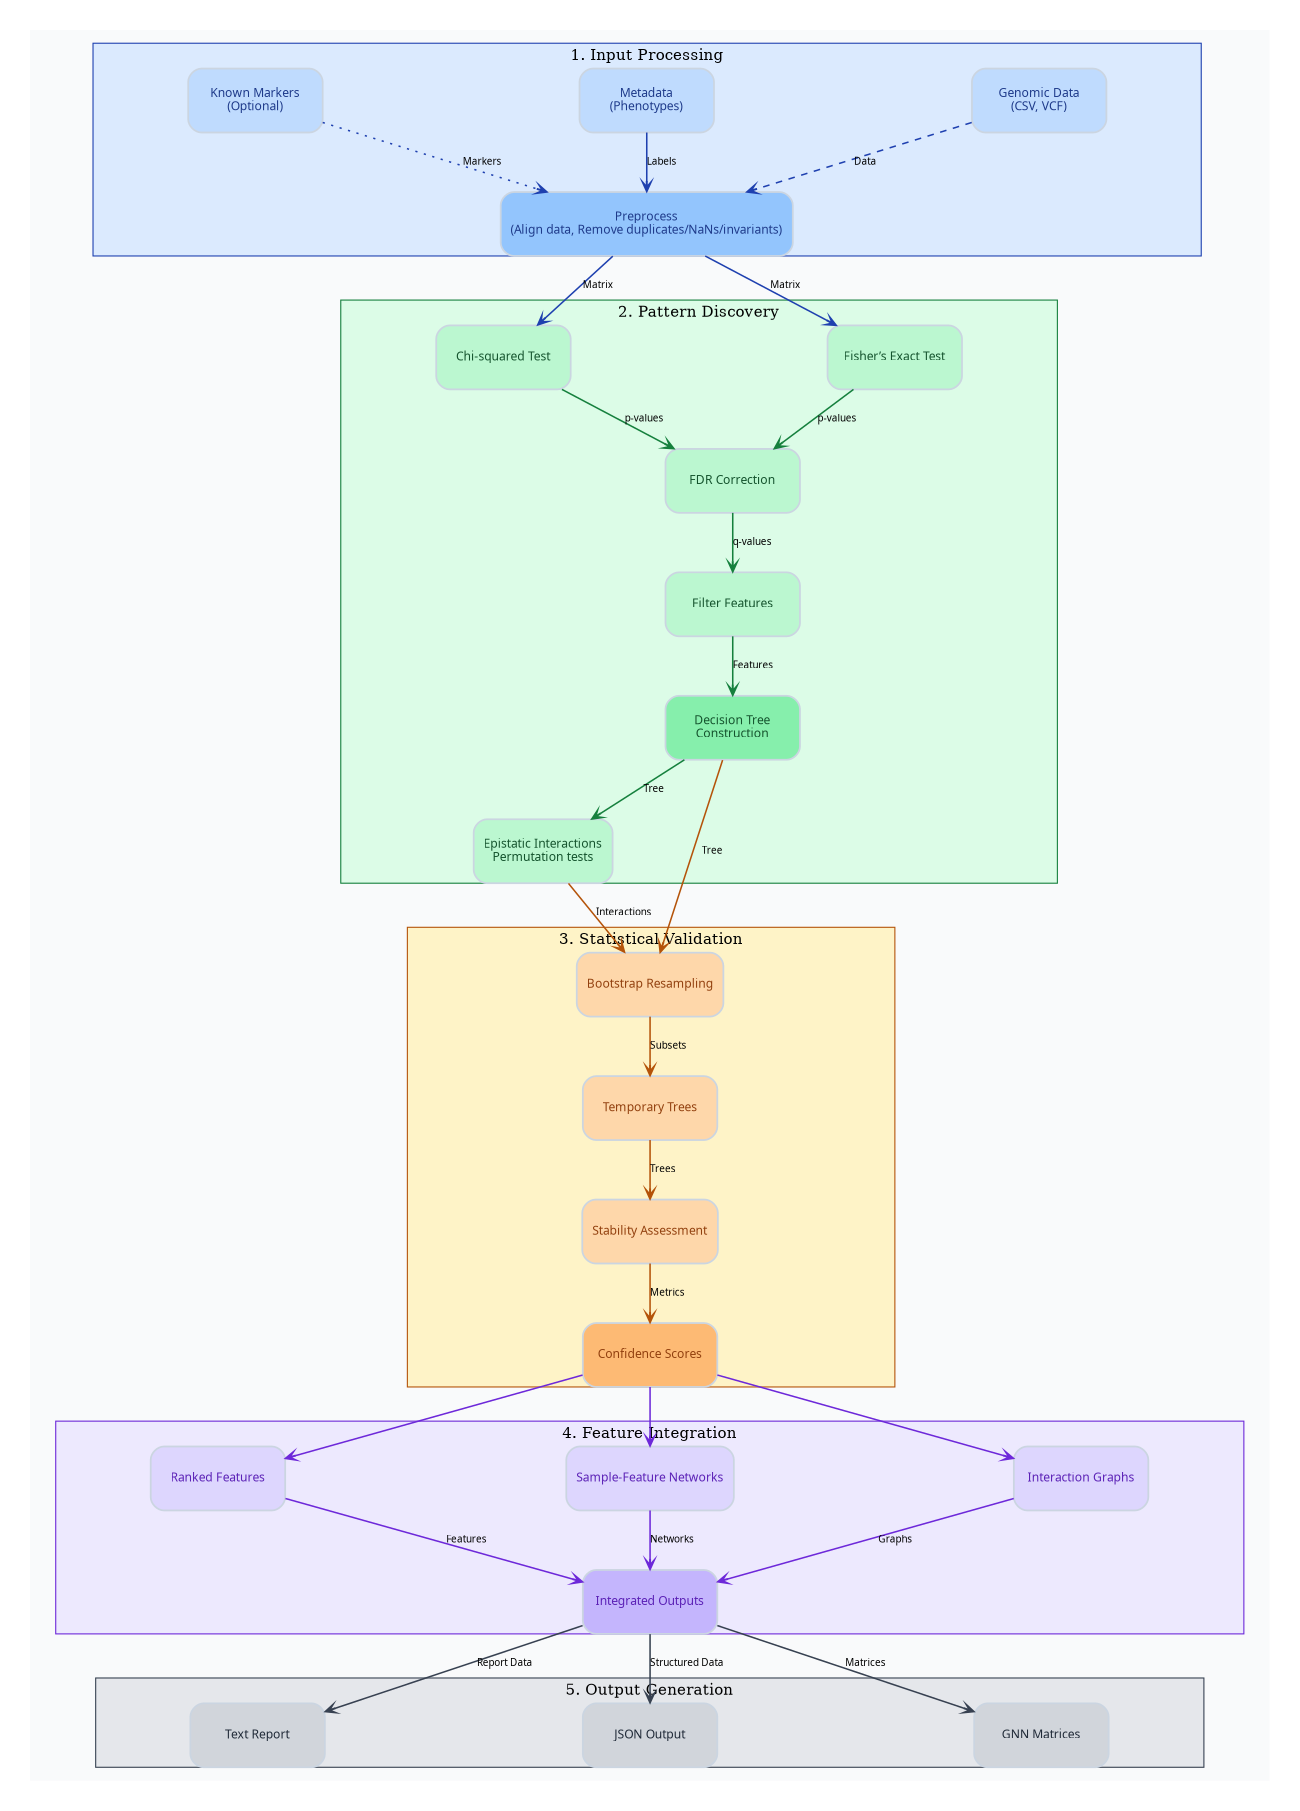 digraph NetworkParser {
    // A4 portrait layout
    size="8.27,11.69";
    ratio="fill";
    margin=0.2;
    nodesep=0.35;
    ranksep=0.6;
    rankdir=TB;
    bgcolor="#F9FAFB"; // Softer neutral background

    // Global node style
    node [
        shape=rect,
        style="rounded,filled",
        fillcolor="#FFFFFF",
        fontname="Noto Sans",
        fontsize=11,
        width=1.7,
        height=0.8,
        penwidth=1.6,
        color="#CBD5E1",
        margin=0.12
    ];

    // Global edge style
    edge [
        color="#6B7280",
        penwidth=1.4,
        fontname="Noto Sans",
        fontsize=9,
        arrowsize=0.9,
        arrowhead="vee",
        style="solid"
    ];

    // ===== 1. Input Processing =====
    subgraph cluster_input {
        label="1. Input Processing";
        color="#1E40AF";
        style=filled;
        fillcolor="#DBEAFE";
        labelfontname="Noto Sans Bold";
        labelfontsize=18;
        labelfontcolor="#1E40AF";

        n1 [label="Genomic Data\n(CSV, VCF)", fillcolor="#BFDBFE", fontcolor="#1E3A8A"];
        n2 [label="Metadata\n(Phenotypes)", fillcolor="#BFDBFE", fontcolor="#1E3A8A"];
        n3 [label="Known Markers\n(Optional)", fillcolor="#BFDBFE", fontcolor="#1E3A8A"];
        n4 [label="Preprocess\n(Align data, Remove duplicates/NaNs/invariants)", fillcolor="#93C5FD", fontcolor="#1E3A8A"];
    }

    // ===== 2. Pattern Discovery =====
    subgraph cluster_pattern {
        label="2. Pattern Discovery";
        color="#15803D";
        style=filled;
        fillcolor="#DCFCE7";
        labelfontname="Noto Sans Bold";
        labelfontsize=18;
        labelfontcolor="#15803D";

        n5 [label="Chi-squared Test", fillcolor="#BBF7D0", fontcolor="#14532D"];
        n6 [label="Fisher’s Exact Test", fillcolor="#BBF7D0", fontcolor="#14532D"];
        n7 [label="FDR Correction", fillcolor="#BBF7D0", fontcolor="#14532D"];
        n8 [label="Filter Features", fillcolor="#BBF7D0", fontcolor="#14532D"];
        n9 [label="Decision Tree\nConstruction", fillcolor="#86EFAC", fontcolor="#14532D"];
        n10 [label="Epistatic Interactions\nPermutation tests", fillcolor="#BBF7D0", fontcolor="#14532D"];
    }

    // ===== 3. Statistical Validation =====
    subgraph cluster_validation {
        label="3. Statistical Validation";
        color="#B45309";
        style=filled;
        fillcolor="#FEF3C7";
        labelfontname="Noto Sans Bold";
        labelfontsize=18;
        labelfontcolor="#B45309";

        n11 [label="Bootstrap Resampling", fillcolor="#FED7AA", fontcolor="#92400E"];
        n12 [label="Temporary Trees", fillcolor="#FED7AA", fontcolor="#92400E"];
        n13 [label="Stability Assessment", fillcolor="#FED7AA", fontcolor="#92400E"];
        n14 [label="Confidence Scores", fillcolor="#FDBA74", fontcolor="#92400E"];
    }

    // ===== 4. Feature Integration =====
    subgraph cluster_integration {
        label="4. Feature Integration";
        color="#6D28D9";
        style=filled;
        fillcolor="#EDE9FE";
        labelfontname="Noto Sans Bold";
        labelfontsize=18;
        labelfontcolor="#6D28D9";

        n15 [label="Ranked Features", fillcolor="#DDD6FE", fontcolor="#5B21B6"];
        n16 [label="Sample-Feature Networks", fillcolor="#DDD6FE", fontcolor="#5B21B6"];
        n17 [label="Interaction Graphs", fillcolor="#DDD6FE", fontcolor="#5B21B6"];
        n21 [label="Integrated Outputs", fillcolor="#C4B5FD", fontcolor="#5B21B6"];
    }

    // ===== 5. Output Generation =====
    subgraph cluster_output {
        label="5. Output Generation";
        color="#374151";
        style=filled;
        fillcolor="#E5E7EB";
        labelfontname="Noto Sans Bold";
        labelfontsize=18;
        labelfontcolor="#374151";

        n18 [label="Text Report", fillcolor="#D1D5DB", fontcolor="#1F2937"];
        n19 [label="JSON Output", fillcolor="#D1D5DB", fontcolor="#1F2937"];
        n20 [label="GNN Matrices", fillcolor="#D1D5DB", fontcolor="#1F2937"];
    }

    // ===== Flow Edges =====
    n1 -> n4 [label="Data", color="#1E40AF", style=dashed];
    n2 -> n4 [label="Labels", color="#1E40AF"];
    n3 -> n4 [label="Markers", color="#1E40AF", style=dotted];
    n4 -> {n5 n6} [label="Matrix", color="#1E40AF"];

    n5 -> n7 [label="p-values", color="#15803D"];
    n6 -> n7 [label="p-values", color="#15803D"];
    n7 -> n8 [label="q-values", color="#15803D"];
    n8 -> n9 [label="Features", color="#15803D"];
    n9 -> n10 [label="Tree", color="#15803D"];

    n9 -> n11 [label="Tree", color="#B45309"];
    n10 -> n11 [label="Interactions", color="#B45309"];
    n11 -> n12 [label="Subsets", color="#B45309"];
    n12 -> n13 [label="Trees", color="#B45309"];
    n13 -> n14 [label="Metrics", color="#B45309"];

    n14 -> {n15 n16 n17} [color="#6D28D9"];
    n15 -> n21 [label="Features", color="#6D28D9"];
    n16 -> n21 [label="Networks", color="#6D28D9"];
    n17 -> n21 [label="Graphs", color="#6D28D9"];

    n21 -> n18 [label="Report Data", color="#374151"];
    n21 -> n19 [label="Structured Data", color="#374151"];
    n21 -> n20 [label="Matrices", color="#374151"];
}
